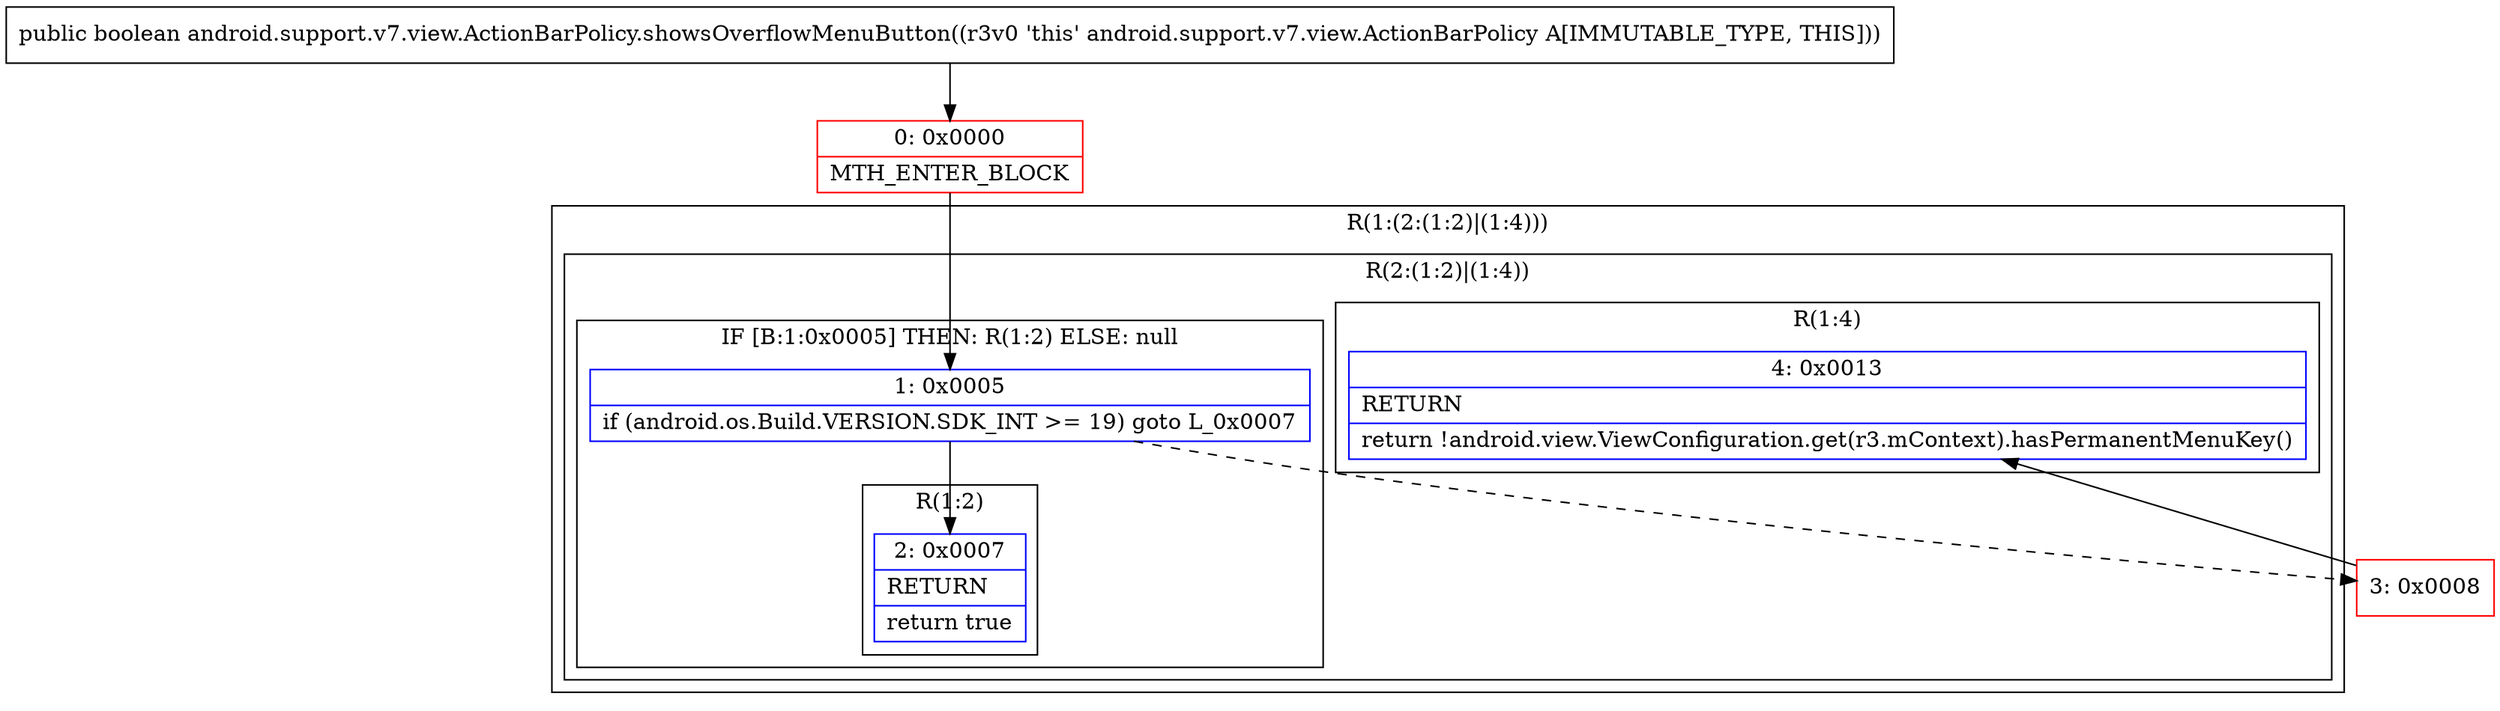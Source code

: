 digraph "CFG forandroid.support.v7.view.ActionBarPolicy.showsOverflowMenuButton()Z" {
subgraph cluster_Region_116504842 {
label = "R(1:(2:(1:2)|(1:4)))";
node [shape=record,color=blue];
subgraph cluster_Region_105894914 {
label = "R(2:(1:2)|(1:4))";
node [shape=record,color=blue];
subgraph cluster_IfRegion_1191370681 {
label = "IF [B:1:0x0005] THEN: R(1:2) ELSE: null";
node [shape=record,color=blue];
Node_1 [shape=record,label="{1\:\ 0x0005|if (android.os.Build.VERSION.SDK_INT \>= 19) goto L_0x0007\l}"];
subgraph cluster_Region_825271393 {
label = "R(1:2)";
node [shape=record,color=blue];
Node_2 [shape=record,label="{2\:\ 0x0007|RETURN\l|return true\l}"];
}
}
subgraph cluster_Region_981623460 {
label = "R(1:4)";
node [shape=record,color=blue];
Node_4 [shape=record,label="{4\:\ 0x0013|RETURN\l|return !android.view.ViewConfiguration.get(r3.mContext).hasPermanentMenuKey()\l}"];
}
}
}
Node_0 [shape=record,color=red,label="{0\:\ 0x0000|MTH_ENTER_BLOCK\l}"];
Node_3 [shape=record,color=red,label="{3\:\ 0x0008}"];
MethodNode[shape=record,label="{public boolean android.support.v7.view.ActionBarPolicy.showsOverflowMenuButton((r3v0 'this' android.support.v7.view.ActionBarPolicy A[IMMUTABLE_TYPE, THIS])) }"];
MethodNode -> Node_0;
Node_1 -> Node_2;
Node_1 -> Node_3[style=dashed];
Node_0 -> Node_1;
Node_3 -> Node_4;
}

